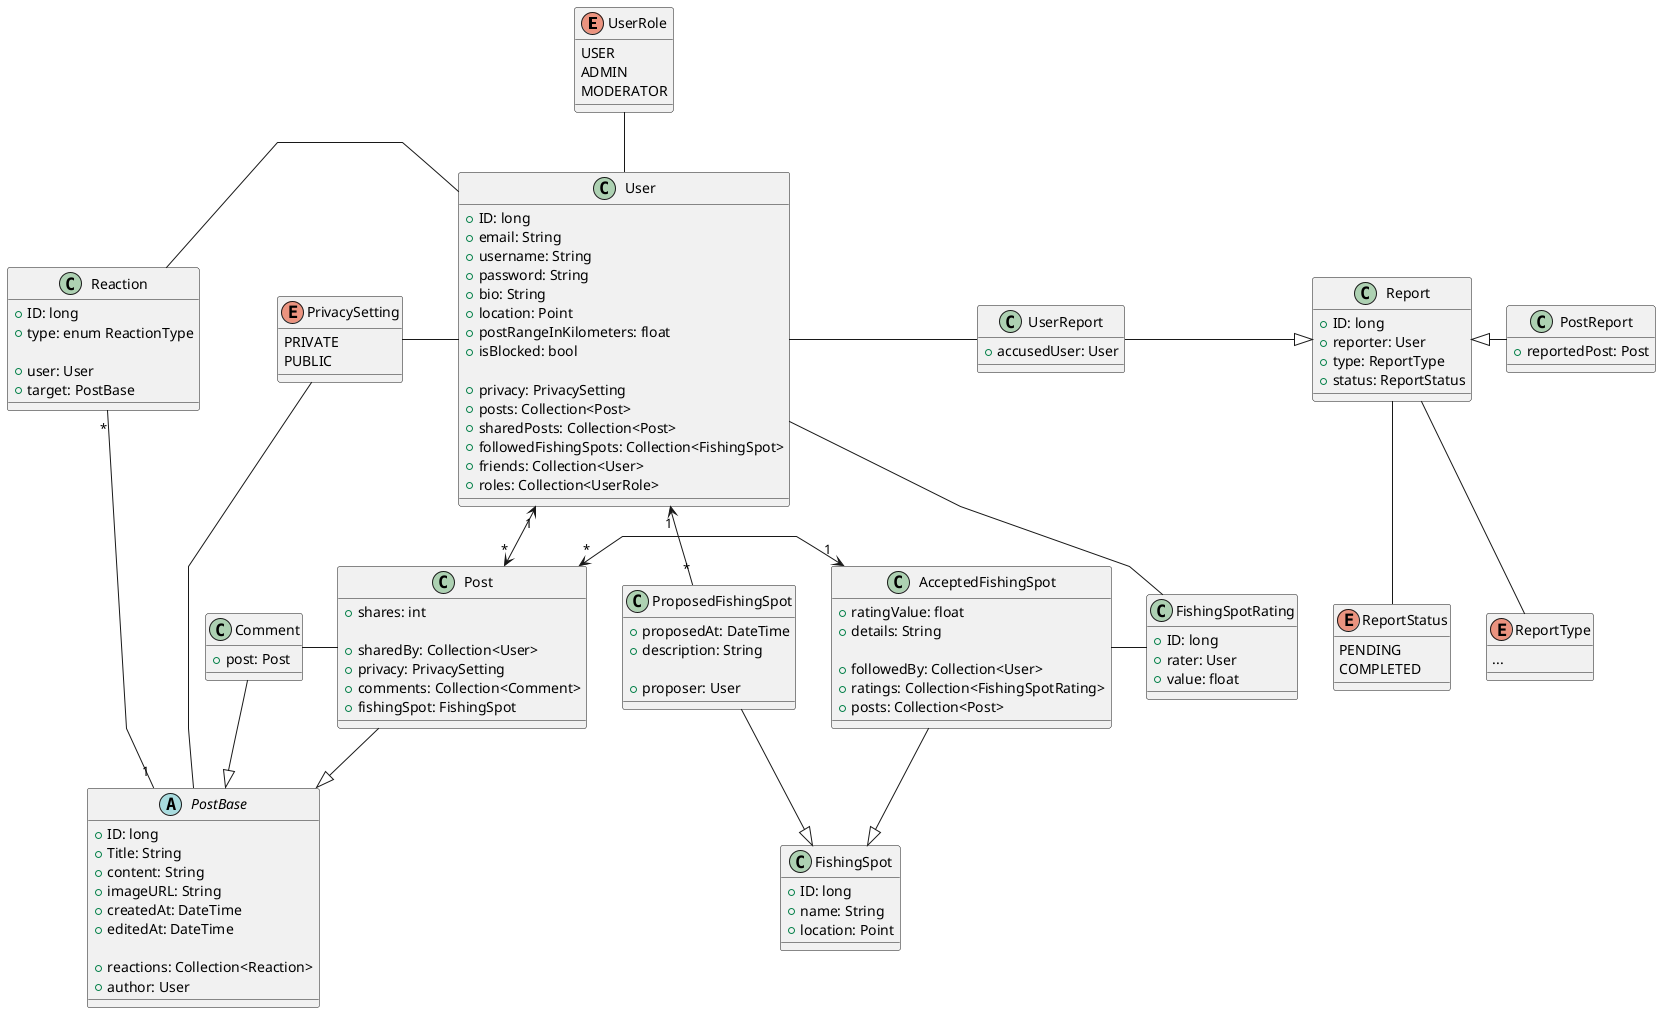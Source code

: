 @startuml
skinparam linetype polyline
!define RECTANGLE class

enum UserRole {
    USER
    ADMIN
    MODERATOR
}

class User {
    + ID: long
    + email: String
    + username: String
    + password: String
    + bio: String
    + location: Point
    + postRangeInKilometers: float
    + isBlocked: bool

    + privacy: PrivacySetting
    + posts: Collection<Post>
    + sharedPosts: Collection<Post>
    + followedFishingSpots: Collection<FishingSpot>
    + friends: Collection<User>
    + roles: Collection<UserRole>
}

enum PrivacySetting {
    PRIVATE
    PUBLIC
}

abstract class PostBase {
    + ID: long
    + Title: String
    + content: String
    + imageURL: String
    + createdAt: DateTime
    + editedAt: DateTime 

    + reactions: Collection<Reaction>
    + author: User
}

class Post {
    + shares: int
    
    + sharedBy: Collection<User>
    + privacy: PrivacySetting
    + comments: Collection<Comment>
    + fishingSpot: FishingSpot
}

class Comment {
    + post: Post
}



class Reaction {
    + ID: long
    + type: enum ReactionType

    + user: User
    + target: PostBase
}

class Report {
    + ID: long
    + reporter: User
    + type: ReportType
    + status: ReportStatus
}

class PostReport {
    + reportedPost: Post
}

class UserReport { 
    + accusedUser: User
}

enum ReportType {
    ...
}

enum ReportStatus {
    PENDING
    COMPLETED
}

class FishingSpot {
    + ID: long
    + name: String
    + location: Point
}

class AcceptedFishingSpot {
    + ratingValue: float
    + details: String

    + followedBy: Collection<User>
    + ratings: Collection<FishingSpotRating>
    + posts: Collection<Post>
}

class ProposedFishingSpot {   
    + proposedAt: DateTime
    + description: String

    + proposer: User
}

class FishingSpotRating {
    + ID: long
    + rater: User
    + value: float
}

User -up- UserRole
User "1" <--> "*" Post
Post "*" <-right-> "1" AcceptedFishingSpot
User -left- PrivacySetting
PostBase -up- PrivacySetting
ProposedFishingSpot "*" -left-> "1" User
ProposedFishingSpot --|> FishingSpot
AcceptedFishingSpot --|> FishingSpot
PostBase <|-up- Post
PostBase <|-left- Comment
Post -left- Comment
PostBase "1" -up- "*" Reaction
User -left- Reaction
AcceptedFishingSpot -right- FishingSpotRating
User -- FishingSpotRating
Report <|-left- UserReport
Report <|-right- PostReport
Report -- ReportType
Report -- ReportStatus
User -right- UserReport







@enduml
